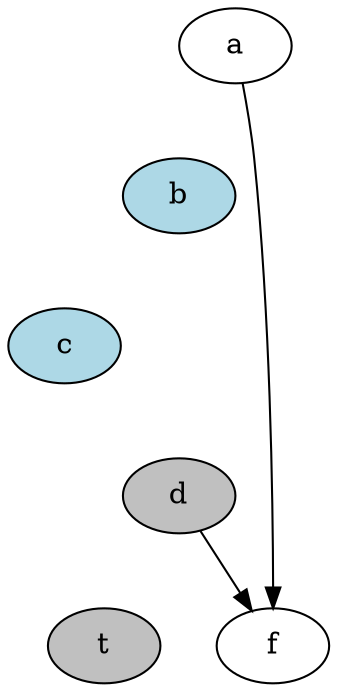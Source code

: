 digraph {
    a -> b [style = invis];
    a -> f;
    b -> c [style = invis];
    b -> d [style = invis];
    c -> t [style = invis];
    c -> d [style = invis];
    d -> t [style = invis];
    d -> f;

    b [style = filled, fillcolor = lightblue];
    c [style = filled, fillcolor = lightblue];
    d [style = filled, fillcolor = gray];
    t [style = filled, fillcolor = gray];
}

